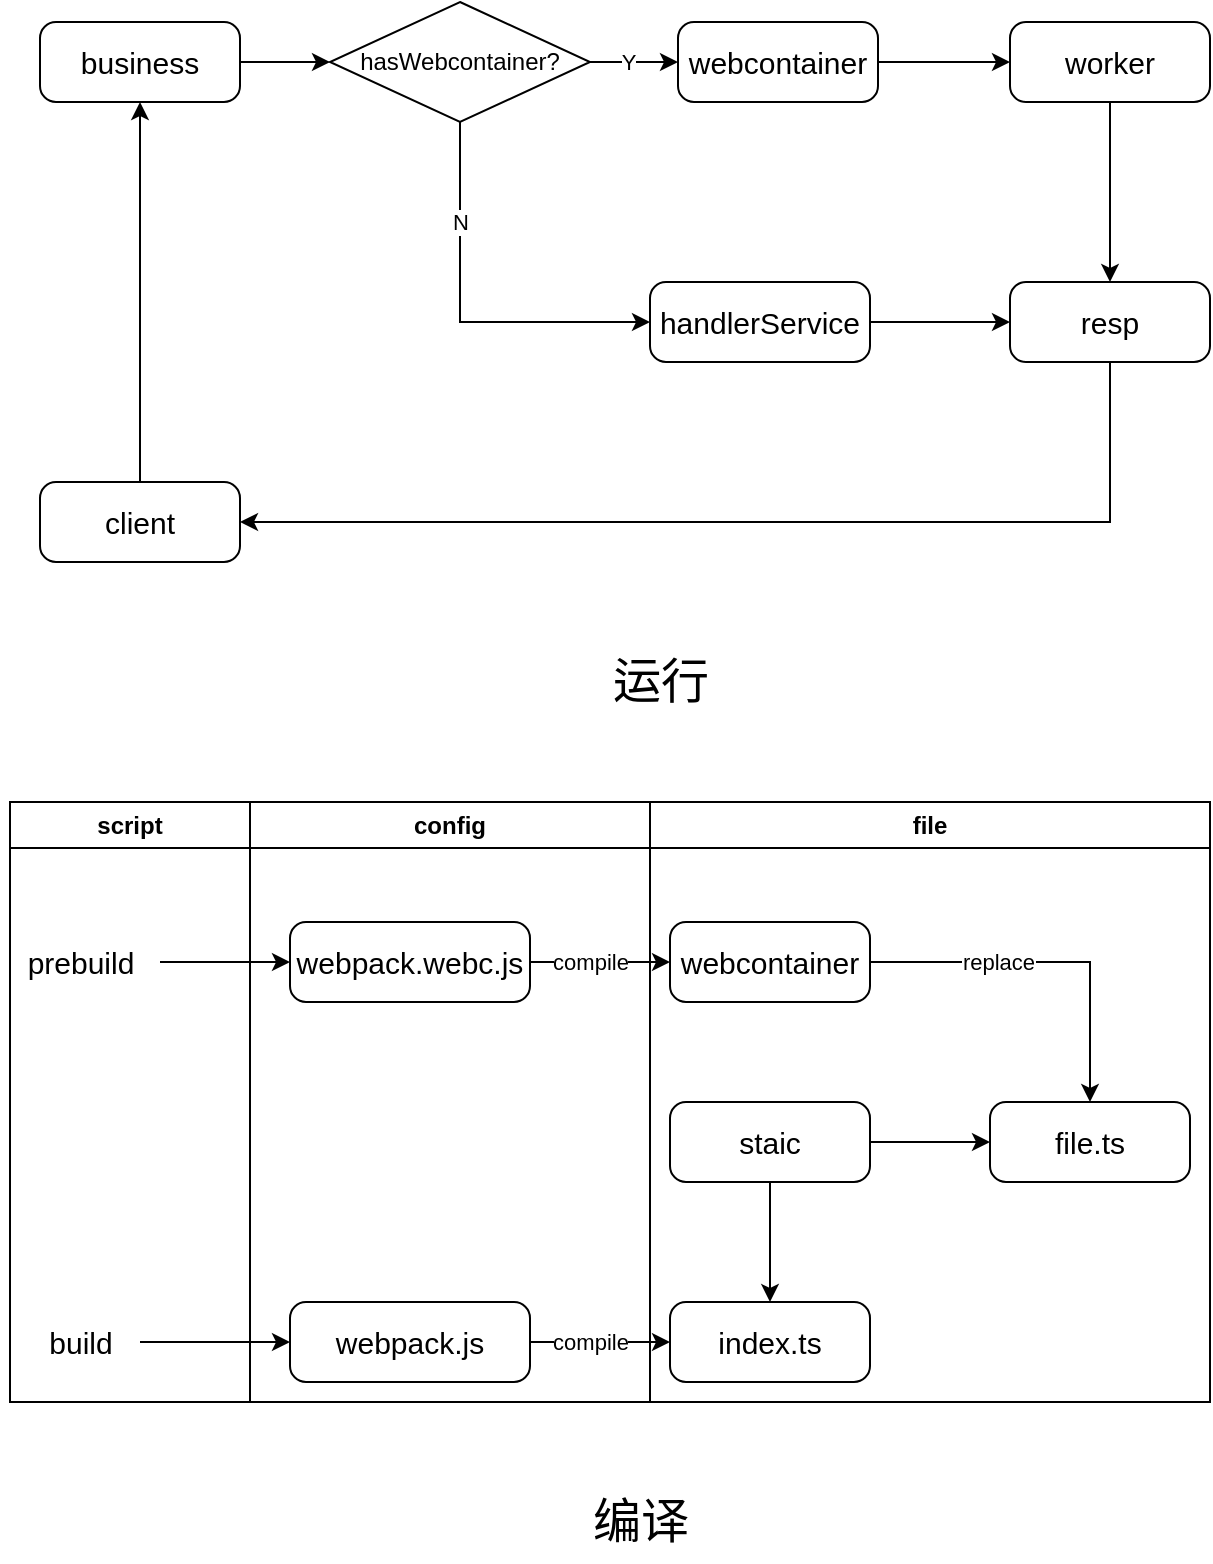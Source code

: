 <mxfile version="21.0.6" type="github">
  <diagram name="第 1 页" id="p8b5ifzoMXIyxNkcrJDr">
    <mxGraphModel dx="954" dy="542" grid="1" gridSize="10" guides="1" tooltips="1" connect="1" arrows="1" fold="1" page="1" pageScale="1" pageWidth="827" pageHeight="1169" background="none" math="0" shadow="0">
      <root>
        <mxCell id="0" />
        <mxCell id="1" parent="0" />
        <mxCell id="MSSj5iMN_8grlu-jTndq-5" style="edgeStyle=orthogonalEdgeStyle;rounded=0;orthogonalLoop=1;jettySize=auto;html=1;entryX=0;entryY=0.5;entryDx=0;entryDy=0;exitX=0.5;exitY=1;exitDx=0;exitDy=0;" edge="1" parent="1" source="MSSj5iMN_8grlu-jTndq-16" target="MSSj5iMN_8grlu-jTndq-4">
          <mxGeometry relative="1" as="geometry">
            <mxPoint x="210" y="340" as="sourcePoint" />
          </mxGeometry>
        </mxCell>
        <mxCell id="MSSj5iMN_8grlu-jTndq-20" value="N" style="edgeLabel;html=1;align=center;verticalAlign=middle;resizable=0;points=[];" vertex="1" connectable="0" parent="MSSj5iMN_8grlu-jTndq-5">
          <mxGeometry x="-0.487" relative="1" as="geometry">
            <mxPoint as="offset" />
          </mxGeometry>
        </mxCell>
        <mxCell id="MSSj5iMN_8grlu-jTndq-18" style="edgeStyle=orthogonalEdgeStyle;rounded=0;orthogonalLoop=1;jettySize=auto;html=1;exitX=1;exitY=0.5;exitDx=0;exitDy=0;" edge="1" parent="1" source="MSSj5iMN_8grlu-jTndq-1" target="MSSj5iMN_8grlu-jTndq-16">
          <mxGeometry relative="1" as="geometry" />
        </mxCell>
        <mxCell id="MSSj5iMN_8grlu-jTndq-1" value="business" style="rounded=1;whiteSpace=wrap;html=1;arcSize=20;fontSize=15;" vertex="1" parent="1">
          <mxGeometry x="95" y="300" width="100" height="40" as="geometry" />
        </mxCell>
        <mxCell id="MSSj5iMN_8grlu-jTndq-7" style="edgeStyle=orthogonalEdgeStyle;rounded=0;orthogonalLoop=1;jettySize=auto;html=1;exitX=1;exitY=0.5;exitDx=0;exitDy=0;" edge="1" parent="1" source="MSSj5iMN_8grlu-jTndq-2" target="MSSj5iMN_8grlu-jTndq-6">
          <mxGeometry relative="1" as="geometry" />
        </mxCell>
        <mxCell id="MSSj5iMN_8grlu-jTndq-2" value="webcontainer" style="rounded=1;whiteSpace=wrap;html=1;arcSize=20;fontSize=15;labelBorderColor=none;" vertex="1" parent="1">
          <mxGeometry x="414" y="300" width="100" height="40" as="geometry" />
        </mxCell>
        <mxCell id="MSSj5iMN_8grlu-jTndq-8" style="edgeStyle=orthogonalEdgeStyle;rounded=0;orthogonalLoop=1;jettySize=auto;html=1;exitX=1;exitY=0.5;exitDx=0;exitDy=0;entryX=0;entryY=0.5;entryDx=0;entryDy=0;" edge="1" parent="1" source="MSSj5iMN_8grlu-jTndq-4" target="MSSj5iMN_8grlu-jTndq-10">
          <mxGeometry relative="1" as="geometry">
            <mxPoint x="620" y="450" as="targetPoint" />
          </mxGeometry>
        </mxCell>
        <mxCell id="MSSj5iMN_8grlu-jTndq-4" value="handlerService" style="rounded=1;whiteSpace=wrap;html=1;arcSize=20;fontSize=15;" vertex="1" parent="1">
          <mxGeometry x="400" y="430" width="110" height="40" as="geometry" />
        </mxCell>
        <mxCell id="MSSj5iMN_8grlu-jTndq-9" style="edgeStyle=orthogonalEdgeStyle;rounded=0;orthogonalLoop=1;jettySize=auto;html=1;exitX=0.5;exitY=1;exitDx=0;exitDy=0;entryX=0.5;entryY=0;entryDx=0;entryDy=0;" edge="1" parent="1" source="MSSj5iMN_8grlu-jTndq-6" target="MSSj5iMN_8grlu-jTndq-10">
          <mxGeometry relative="1" as="geometry">
            <mxPoint x="630" y="410" as="targetPoint" />
          </mxGeometry>
        </mxCell>
        <mxCell id="MSSj5iMN_8grlu-jTndq-6" value="worker" style="rounded=1;whiteSpace=wrap;html=1;arcSize=20;fontSize=15;" vertex="1" parent="1">
          <mxGeometry x="580" y="300" width="100" height="40" as="geometry" />
        </mxCell>
        <mxCell id="MSSj5iMN_8grlu-jTndq-14" style="edgeStyle=orthogonalEdgeStyle;rounded=0;orthogonalLoop=1;jettySize=auto;html=1;exitX=0.5;exitY=1;exitDx=0;exitDy=0;entryX=1;entryY=0.5;entryDx=0;entryDy=0;" edge="1" parent="1" source="MSSj5iMN_8grlu-jTndq-10" target="MSSj5iMN_8grlu-jTndq-13">
          <mxGeometry relative="1" as="geometry" />
        </mxCell>
        <mxCell id="MSSj5iMN_8grlu-jTndq-10" value="resp" style="rounded=1;whiteSpace=wrap;html=1;arcSize=20;fontSize=15;" vertex="1" parent="1">
          <mxGeometry x="580" y="430" width="100" height="40" as="geometry" />
        </mxCell>
        <mxCell id="MSSj5iMN_8grlu-jTndq-15" style="edgeStyle=orthogonalEdgeStyle;rounded=0;orthogonalLoop=1;jettySize=auto;html=1;exitX=0.5;exitY=0;exitDx=0;exitDy=0;" edge="1" parent="1" source="MSSj5iMN_8grlu-jTndq-13" target="MSSj5iMN_8grlu-jTndq-1">
          <mxGeometry relative="1" as="geometry" />
        </mxCell>
        <mxCell id="MSSj5iMN_8grlu-jTndq-13" value="client" style="rounded=1;whiteSpace=wrap;html=1;arcSize=20;fontSize=15;" vertex="1" parent="1">
          <mxGeometry x="95" y="530" width="100" height="40" as="geometry" />
        </mxCell>
        <mxCell id="MSSj5iMN_8grlu-jTndq-17" style="edgeStyle=orthogonalEdgeStyle;rounded=0;orthogonalLoop=1;jettySize=auto;html=1;exitX=1;exitY=0.5;exitDx=0;exitDy=0;entryX=0;entryY=0.5;entryDx=0;entryDy=0;" edge="1" parent="1" source="MSSj5iMN_8grlu-jTndq-16" target="MSSj5iMN_8grlu-jTndq-2">
          <mxGeometry relative="1" as="geometry" />
        </mxCell>
        <mxCell id="MSSj5iMN_8grlu-jTndq-19" value="Y" style="edgeLabel;html=1;align=center;verticalAlign=middle;resizable=0;points=[];" vertex="1" connectable="0" parent="MSSj5iMN_8grlu-jTndq-17">
          <mxGeometry x="-0.136" relative="1" as="geometry">
            <mxPoint as="offset" />
          </mxGeometry>
        </mxCell>
        <mxCell id="MSSj5iMN_8grlu-jTndq-16" value="hasWebcontainer?" style="rhombus;whiteSpace=wrap;html=1;" vertex="1" parent="1">
          <mxGeometry x="240" y="290" width="130" height="60" as="geometry" />
        </mxCell>
        <mxCell id="MSSj5iMN_8grlu-jTndq-21" value="&lt;font style=&quot;font-size: 24px;&quot;&gt;运行&lt;/font&gt;" style="text;html=1;align=center;verticalAlign=middle;resizable=0;points=[];autosize=1;strokeColor=none;fillColor=none;" vertex="1" parent="1">
          <mxGeometry x="370" y="610" width="70" height="40" as="geometry" />
        </mxCell>
        <mxCell id="MSSj5iMN_8grlu-jTndq-29" style="edgeStyle=orthogonalEdgeStyle;rounded=0;orthogonalLoop=1;jettySize=auto;html=1;exitX=1;exitY=0.5;exitDx=0;exitDy=0;" edge="1" parent="1" source="MSSj5iMN_8grlu-jTndq-23" target="MSSj5iMN_8grlu-jTndq-28">
          <mxGeometry relative="1" as="geometry" />
        </mxCell>
        <mxCell id="MSSj5iMN_8grlu-jTndq-38" value="" style="edgeStyle=orthogonalEdgeStyle;rounded=0;orthogonalLoop=1;jettySize=auto;html=1;" edge="1" parent="1" source="MSSj5iMN_8grlu-jTndq-23" target="MSSj5iMN_8grlu-jTndq-35">
          <mxGeometry relative="1" as="geometry" />
        </mxCell>
        <mxCell id="MSSj5iMN_8grlu-jTndq-23" value="staic" style="rounded=1;whiteSpace=wrap;html=1;arcSize=20;fontSize=15;" vertex="1" parent="1">
          <mxGeometry x="410" y="840" width="100" height="40" as="geometry" />
        </mxCell>
        <mxCell id="MSSj5iMN_8grlu-jTndq-25" style="edgeStyle=orthogonalEdgeStyle;rounded=0;orthogonalLoop=1;jettySize=auto;html=1;exitX=1;exitY=0.5;exitDx=0;exitDy=0;entryX=0.5;entryY=0;entryDx=0;entryDy=0;" edge="1" parent="1" source="MSSj5iMN_8grlu-jTndq-24" target="MSSj5iMN_8grlu-jTndq-28">
          <mxGeometry relative="1" as="geometry">
            <mxPoint x="570" y="770" as="targetPoint" />
          </mxGeometry>
        </mxCell>
        <mxCell id="MSSj5iMN_8grlu-jTndq-30" value="replace" style="edgeLabel;html=1;align=center;verticalAlign=middle;resizable=0;points=[];" vertex="1" connectable="0" parent="MSSj5iMN_8grlu-jTndq-25">
          <mxGeometry x="-0.289" y="3" relative="1" as="geometry">
            <mxPoint y="3" as="offset" />
          </mxGeometry>
        </mxCell>
        <mxCell id="MSSj5iMN_8grlu-jTndq-24" value="webcontainer" style="rounded=1;whiteSpace=wrap;html=1;arcSize=20;fontSize=15;" vertex="1" parent="1">
          <mxGeometry x="410" y="750" width="100" height="40" as="geometry" />
        </mxCell>
        <mxCell id="MSSj5iMN_8grlu-jTndq-28" value="file.ts" style="rounded=1;whiteSpace=wrap;html=1;arcSize=20;fontSize=15;" vertex="1" parent="1">
          <mxGeometry x="570" y="840" width="100" height="40" as="geometry" />
        </mxCell>
        <mxCell id="MSSj5iMN_8grlu-jTndq-32" value="" style="edgeStyle=orthogonalEdgeStyle;rounded=0;orthogonalLoop=1;jettySize=auto;html=1;" edge="1" parent="1" source="MSSj5iMN_8grlu-jTndq-31" target="MSSj5iMN_8grlu-jTndq-24">
          <mxGeometry relative="1" as="geometry" />
        </mxCell>
        <mxCell id="MSSj5iMN_8grlu-jTndq-33" value="compile" style="edgeLabel;html=1;align=center;verticalAlign=middle;resizable=0;points=[];" vertex="1" connectable="0" parent="MSSj5iMN_8grlu-jTndq-32">
          <mxGeometry x="0.114" y="-3" relative="1" as="geometry">
            <mxPoint x="-9" y="-3" as="offset" />
          </mxGeometry>
        </mxCell>
        <mxCell id="MSSj5iMN_8grlu-jTndq-31" value="webpack.webc.js" style="rounded=1;whiteSpace=wrap;html=1;arcSize=20;fontSize=15;" vertex="1" parent="1">
          <mxGeometry x="220" y="750" width="120" height="40" as="geometry" />
        </mxCell>
        <mxCell id="MSSj5iMN_8grlu-jTndq-34" value="webpack.js" style="rounded=1;whiteSpace=wrap;html=1;arcSize=20;fontSize=15;" vertex="1" parent="1">
          <mxGeometry x="220" y="940" width="120" height="40" as="geometry" />
        </mxCell>
        <mxCell id="MSSj5iMN_8grlu-jTndq-35" value="index.ts" style="rounded=1;whiteSpace=wrap;html=1;arcSize=20;fontSize=15;" vertex="1" parent="1">
          <mxGeometry x="410" y="940" width="100" height="40" as="geometry" />
        </mxCell>
        <mxCell id="MSSj5iMN_8grlu-jTndq-36" value="" style="edgeStyle=orthogonalEdgeStyle;rounded=0;orthogonalLoop=1;jettySize=auto;html=1;exitX=1;exitY=0.5;exitDx=0;exitDy=0;" edge="1" parent="1" source="MSSj5iMN_8grlu-jTndq-34" target="MSSj5iMN_8grlu-jTndq-35">
          <mxGeometry relative="1" as="geometry">
            <mxPoint x="350" y="780" as="sourcePoint" />
            <mxPoint x="420" y="780" as="targetPoint" />
          </mxGeometry>
        </mxCell>
        <mxCell id="MSSj5iMN_8grlu-jTndq-37" value="compile" style="edgeLabel;html=1;align=center;verticalAlign=middle;resizable=0;points=[];" vertex="1" connectable="0" parent="MSSj5iMN_8grlu-jTndq-36">
          <mxGeometry x="0.114" y="-3" relative="1" as="geometry">
            <mxPoint x="-9" y="-3" as="offset" />
          </mxGeometry>
        </mxCell>
        <mxCell id="MSSj5iMN_8grlu-jTndq-40" value="" style="edgeStyle=orthogonalEdgeStyle;rounded=0;orthogonalLoop=1;jettySize=auto;html=1;" edge="1" parent="1" source="MSSj5iMN_8grlu-jTndq-39" target="MSSj5iMN_8grlu-jTndq-31">
          <mxGeometry relative="1" as="geometry" />
        </mxCell>
        <mxCell id="MSSj5iMN_8grlu-jTndq-39" value="&lt;font style=&quot;font-size: 15px;&quot;&gt;prebuild&lt;/font&gt;" style="text;html=1;align=center;verticalAlign=middle;resizable=0;points=[];autosize=1;strokeColor=none;fillColor=none;fontSize=15;" vertex="1" parent="1">
          <mxGeometry x="75" y="755" width="80" height="30" as="geometry" />
        </mxCell>
        <mxCell id="MSSj5iMN_8grlu-jTndq-42" value="" style="edgeStyle=orthogonalEdgeStyle;rounded=0;orthogonalLoop=1;jettySize=auto;html=1;" edge="1" parent="1" source="MSSj5iMN_8grlu-jTndq-41" target="MSSj5iMN_8grlu-jTndq-34">
          <mxGeometry relative="1" as="geometry" />
        </mxCell>
        <mxCell id="MSSj5iMN_8grlu-jTndq-41" value="&lt;font style=&quot;font-size: 15px;&quot;&gt;build&lt;/font&gt;" style="text;html=1;align=center;verticalAlign=middle;resizable=0;points=[];autosize=1;strokeColor=none;fillColor=none;fontSize=15;" vertex="1" parent="1">
          <mxGeometry x="85" y="945" width="60" height="30" as="geometry" />
        </mxCell>
        <mxCell id="MSSj5iMN_8grlu-jTndq-114" value="script" style="swimlane;whiteSpace=wrap;html=1;" vertex="1" parent="1">
          <mxGeometry x="80" y="690" width="120" height="300" as="geometry" />
        </mxCell>
        <mxCell id="MSSj5iMN_8grlu-jTndq-116" value="config" style="swimlane;whiteSpace=wrap;html=1;startSize=23;" vertex="1" parent="MSSj5iMN_8grlu-jTndq-114">
          <mxGeometry x="120" width="200" height="300" as="geometry" />
        </mxCell>
        <mxCell id="MSSj5iMN_8grlu-jTndq-117" value="file" style="swimlane;whiteSpace=wrap;html=1;startSize=23;" vertex="1" parent="1">
          <mxGeometry x="400" y="690" width="280" height="300" as="geometry" />
        </mxCell>
        <mxCell id="MSSj5iMN_8grlu-jTndq-118" value="&lt;font style=&quot;font-size: 24px;&quot;&gt;编译&lt;/font&gt;" style="text;html=1;align=center;verticalAlign=middle;resizable=0;points=[];autosize=1;strokeColor=none;fillColor=none;" vertex="1" parent="1">
          <mxGeometry x="360" y="1030" width="70" height="40" as="geometry" />
        </mxCell>
      </root>
    </mxGraphModel>
  </diagram>
</mxfile>
